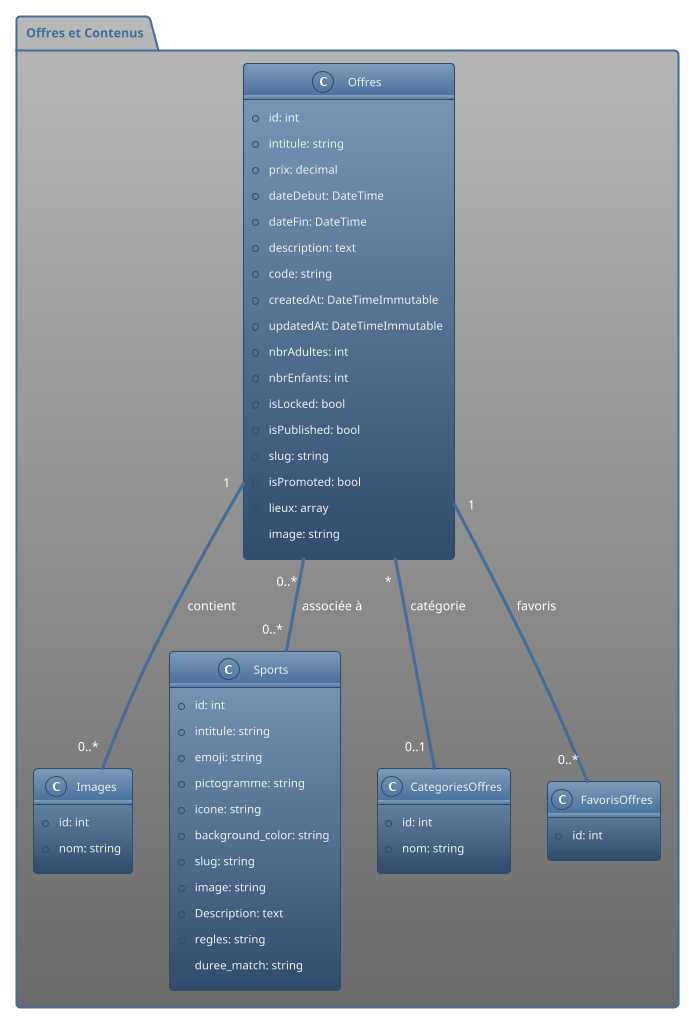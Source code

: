 @startuml Offres_Contenus
!theme spacelab

package "Offres et Contenus" {
    class Offres {
        +id: int
        +intitule: string
        +prix: decimal
        +dateDebut: DateTime
        +dateFin: DateTime
        +description: text
        +code: string
        +createdAt: DateTimeImmutable
        +updatedAt: DateTimeImmutable
        +nbrAdultes: int
        +nbrEnfants: int
        +isLocked: bool
        +isPublished: bool
        +slug: string
        +isPromoted: bool
        +lieux: array
        +image: string
    }

    class Images {
        +id: int
        +nom: string
    }

    class Sports {
        +id: int
        +intitule: string
        +emoji: string
        +pictogramme: string
        +icone: string
        +background_color: string
        +slug: string
        +image: string
        +Description: text
        +regles: string
        +duree_match: string
    }

    class CategoriesOffres {
        +id: int
        +nom: string
    }

    class FavorisOffres {
        +id: int
    }

    Offres "1" -- "0..*" Images : contient
    Offres "1" -- "0..*" FavorisOffres : favoris
    Offres "0..*" -- "0..*" Sports : "associée à"
    Offres "*" -- "0..1" CategoriesOffres : catégorie
}
@enduml
